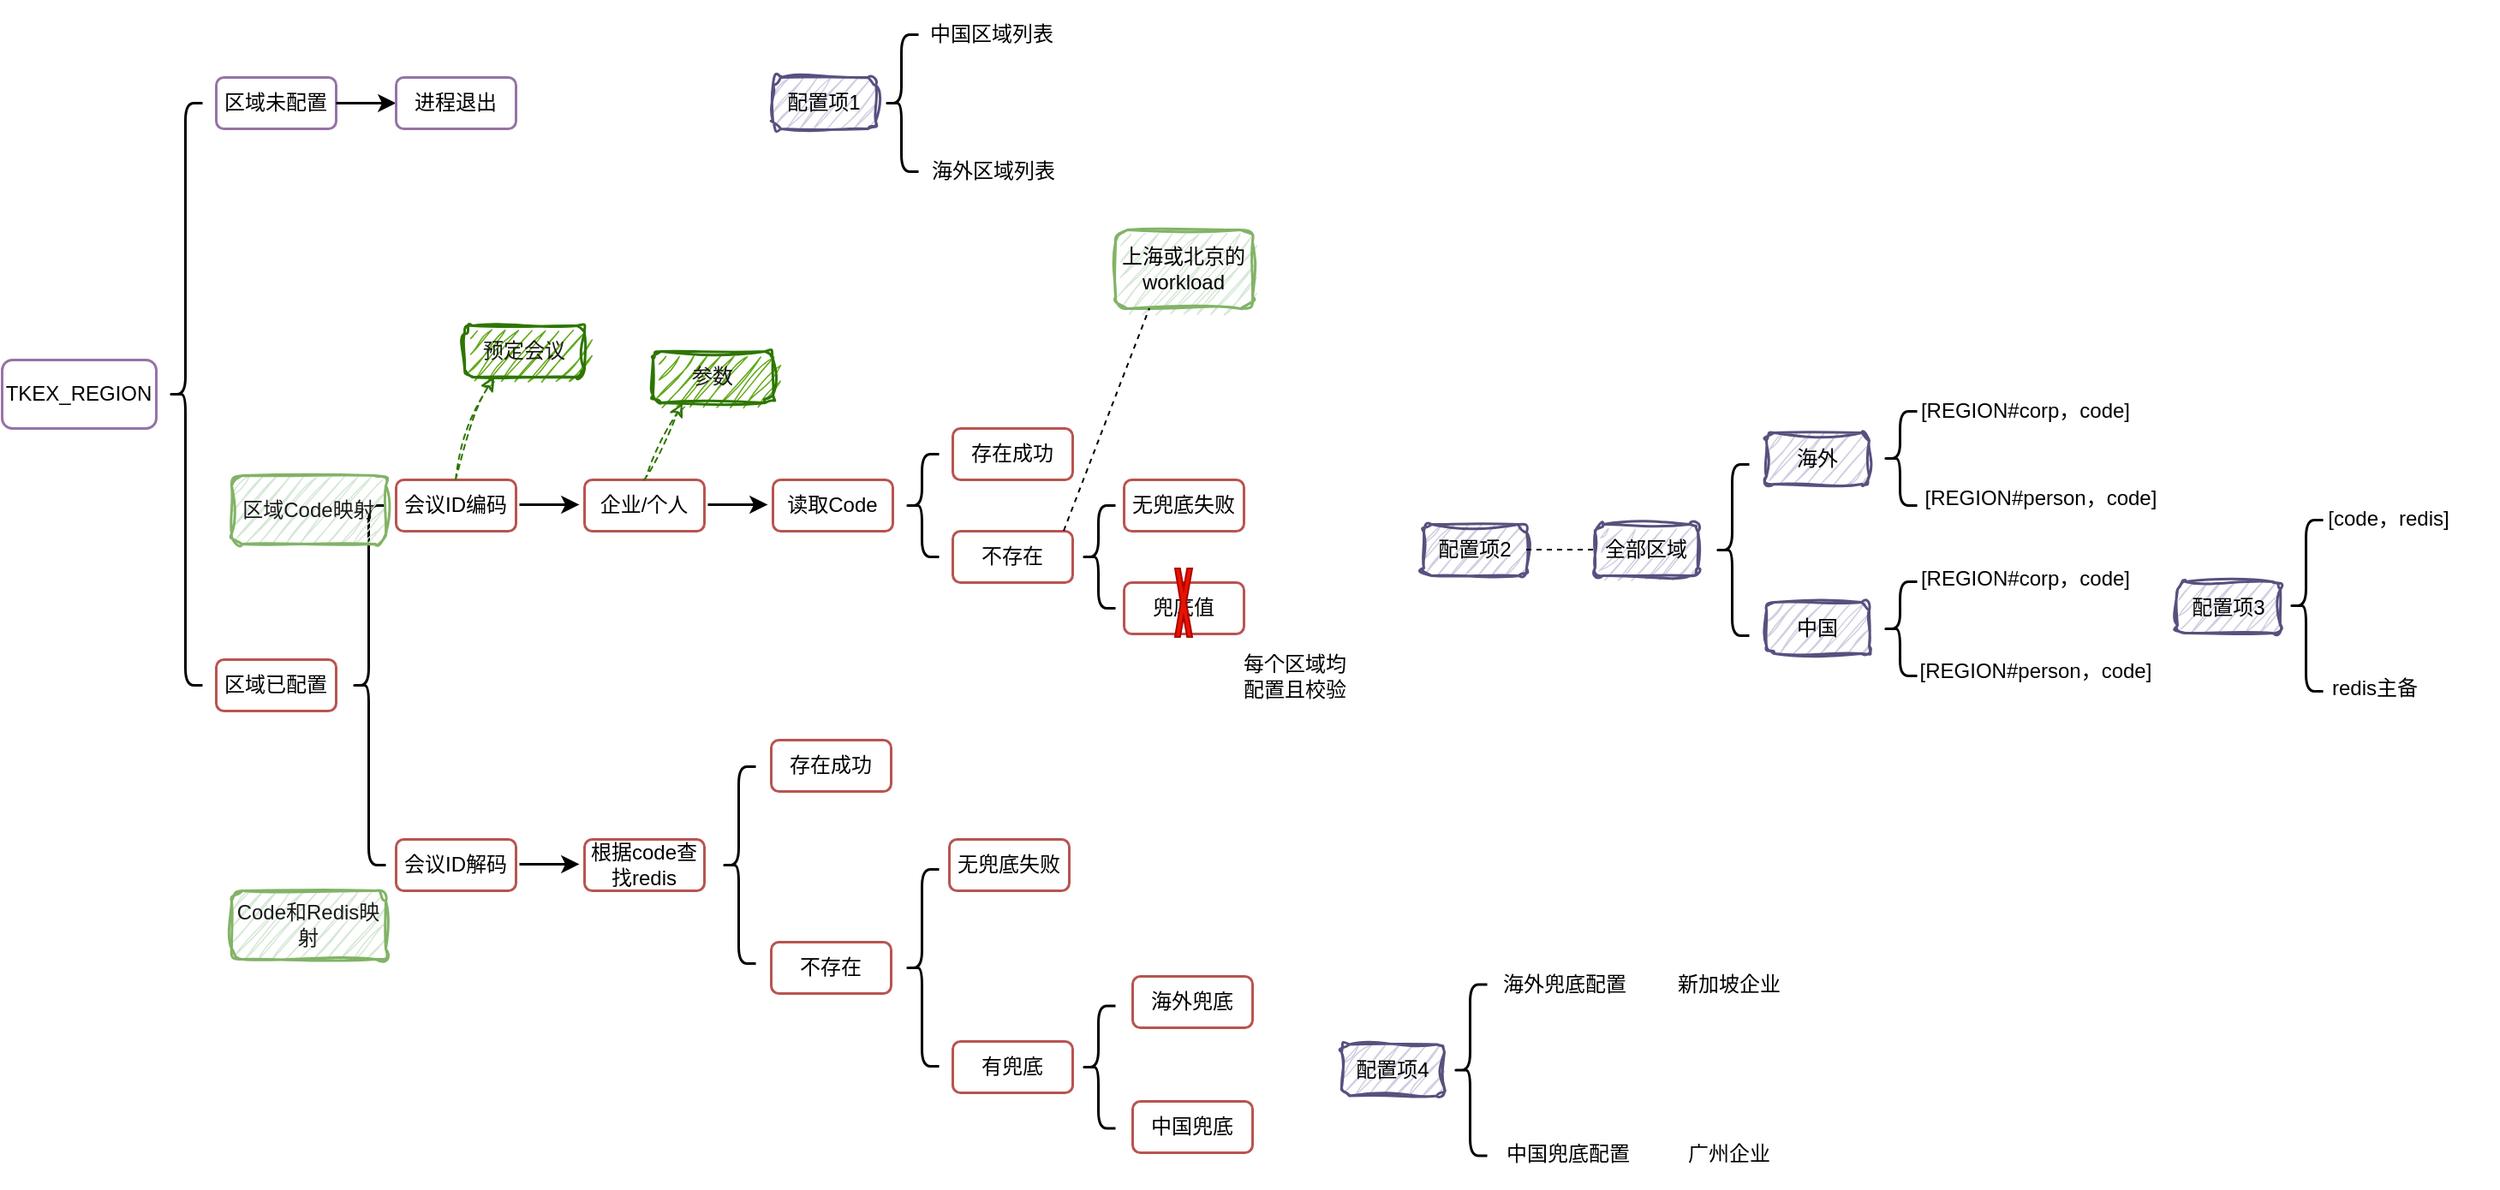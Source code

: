 <mxfile version="21.1.1" type="github">
  <diagram name="第 1 页" id="3ekTtO09td6I2QyxoWbA">
    <mxGraphModel dx="1257" dy="687" grid="1" gridSize="10" guides="1" tooltips="1" connect="1" arrows="1" fold="1" page="1" pageScale="1" pageWidth="827" pageHeight="1169" math="0" shadow="0">
      <root>
        <mxCell id="0" />
        <mxCell id="1" parent="0" />
        <mxCell id="S5WVxqrFyPBs2DXpXE_U-1" value="TKEX_REGION" style="rounded=1;whiteSpace=wrap;html=1;fillColor=none;strokeColor=#9673a6;strokeWidth=1.5;" vertex="1" parent="1">
          <mxGeometry x="50" y="210" width="90" height="40" as="geometry" />
        </mxCell>
        <mxCell id="S5WVxqrFyPBs2DXpXE_U-2" value="" style="shape=curlyBracket;whiteSpace=wrap;html=1;rounded=1;labelPosition=left;verticalLabelPosition=middle;align=right;verticalAlign=middle;strokeWidth=1.5;" vertex="1" parent="1">
          <mxGeometry x="147" y="60" width="20" height="340" as="geometry" />
        </mxCell>
        <mxCell id="S5WVxqrFyPBs2DXpXE_U-3" value="区域未配置" style="rounded=1;whiteSpace=wrap;html=1;fillColor=none;strokeColor=#9673a6;strokeWidth=1.5;" vertex="1" parent="1">
          <mxGeometry x="175" y="45" width="70" height="30" as="geometry" />
        </mxCell>
        <mxCell id="S5WVxqrFyPBs2DXpXE_U-5" value="" style="endArrow=classic;html=1;rounded=0;strokeWidth=1.5;exitX=1;exitY=0.5;exitDx=0;exitDy=0;" edge="1" parent="1" source="S5WVxqrFyPBs2DXpXE_U-3">
          <mxGeometry width="50" height="50" relative="1" as="geometry">
            <mxPoint x="390" y="190" as="sourcePoint" />
            <mxPoint x="280" y="60" as="targetPoint" />
          </mxGeometry>
        </mxCell>
        <mxCell id="S5WVxqrFyPBs2DXpXE_U-6" value="中国区域列表" style="rounded=1;whiteSpace=wrap;html=1;fillColor=none;strokeColor=none;strokeWidth=1.5;sketch=1;curveFitting=1;jiggle=2;" vertex="1" parent="1">
          <mxGeometry x="583" width="90" height="40" as="geometry" />
        </mxCell>
        <mxCell id="S5WVxqrFyPBs2DXpXE_U-7" value="海外区域列表" style="rounded=1;whiteSpace=wrap;html=1;fillColor=none;strokeColor=none;strokeWidth=1.5;sketch=1;curveFitting=1;jiggle=2;" vertex="1" parent="1">
          <mxGeometry x="584" y="80" width="90" height="40" as="geometry" />
        </mxCell>
        <mxCell id="S5WVxqrFyPBs2DXpXE_U-8" value="配置项1" style="rounded=1;whiteSpace=wrap;html=1;fillColor=#d0cee2;strokeColor=#56517e;strokeWidth=1.5;shadow=0;sketch=1;curveFitting=1;jiggle=2;" vertex="1" parent="1">
          <mxGeometry x="500" y="45" width="60" height="30" as="geometry" />
        </mxCell>
        <mxCell id="S5WVxqrFyPBs2DXpXE_U-9" value="" style="shape=curlyBracket;whiteSpace=wrap;html=1;rounded=1;labelPosition=left;verticalLabelPosition=middle;align=right;verticalAlign=middle;strokeWidth=1.5;" vertex="1" parent="1">
          <mxGeometry x="565" y="20" width="20" height="80" as="geometry" />
        </mxCell>
        <mxCell id="S5WVxqrFyPBs2DXpXE_U-11" value="" style="shape=curlyBracket;whiteSpace=wrap;html=1;rounded=1;labelPosition=left;verticalLabelPosition=middle;align=right;verticalAlign=middle;strokeWidth=1.5;" vertex="1" parent="1">
          <mxGeometry x="254" y="295" width="20" height="210" as="geometry" />
        </mxCell>
        <mxCell id="S5WVxqrFyPBs2DXpXE_U-13" value="进程退出" style="rounded=1;whiteSpace=wrap;html=1;fillColor=none;strokeColor=#9673a6;strokeWidth=1.5;" vertex="1" parent="1">
          <mxGeometry x="280" y="45" width="70" height="30" as="geometry" />
        </mxCell>
        <mxCell id="S5WVxqrFyPBs2DXpXE_U-16" value="区域已配置" style="rounded=1;whiteSpace=wrap;html=1;fillColor=none;strokeColor=#b85450;strokeWidth=1.5;" vertex="1" parent="1">
          <mxGeometry x="175" y="385" width="70" height="30" as="geometry" />
        </mxCell>
        <mxCell id="S5WVxqrFyPBs2DXpXE_U-17" value="会议ID编码" style="rounded=1;whiteSpace=wrap;html=1;fillColor=none;strokeColor=#b85450;strokeWidth=1.5;" vertex="1" parent="1">
          <mxGeometry x="280" y="280" width="70" height="30" as="geometry" />
        </mxCell>
        <mxCell id="S5WVxqrFyPBs2DXpXE_U-18" value="会议ID解码" style="rounded=1;whiteSpace=wrap;html=1;fillColor=none;strokeColor=#b85450;strokeWidth=1.5;" vertex="1" parent="1">
          <mxGeometry x="280" y="490" width="70" height="30" as="geometry" />
        </mxCell>
        <mxCell id="S5WVxqrFyPBs2DXpXE_U-19" value="&lt;font color=&quot;#1a1a1a&quot;&gt;预定会议&lt;/font&gt;" style="rounded=1;whiteSpace=wrap;html=1;fillColor=#60a917;strokeColor=#2D7600;strokeWidth=1.5;sketch=1;curveFitting=1;jiggle=2;fontColor=#ffffff;" vertex="1" parent="1">
          <mxGeometry x="320" y="190" width="70" height="30" as="geometry" />
        </mxCell>
        <mxCell id="S5WVxqrFyPBs2DXpXE_U-20" value="" style="curved=1;endArrow=classic;html=1;rounded=0;exitX=0.5;exitY=0;exitDx=0;exitDy=0;entryX=0.25;entryY=1;entryDx=0;entryDy=0;dashed=1;sketch=1;curveFitting=1;jiggle=2;fillColor=#60a917;strokeColor=#2D7600;" edge="1" parent="1" source="S5WVxqrFyPBs2DXpXE_U-17" target="S5WVxqrFyPBs2DXpXE_U-19">
          <mxGeometry width="50" height="50" relative="1" as="geometry">
            <mxPoint x="390" y="360" as="sourcePoint" />
            <mxPoint x="340" y="220" as="targetPoint" />
            <Array as="points">
              <mxPoint x="320" y="250" />
            </Array>
          </mxGeometry>
        </mxCell>
        <mxCell id="S5WVxqrFyPBs2DXpXE_U-22" value="企业/个人" style="rounded=1;whiteSpace=wrap;html=1;fillColor=none;strokeColor=#b85450;strokeWidth=1.5;" vertex="1" parent="1">
          <mxGeometry x="390" y="280" width="70" height="30" as="geometry" />
        </mxCell>
        <mxCell id="S5WVxqrFyPBs2DXpXE_U-23" value="" style="endArrow=classic;html=1;rounded=0;strokeWidth=1.5;exitX=1;exitY=0.5;exitDx=0;exitDy=0;" edge="1" parent="1">
          <mxGeometry width="50" height="50" relative="1" as="geometry">
            <mxPoint x="352" y="294.5" as="sourcePoint" />
            <mxPoint x="387" y="294.5" as="targetPoint" />
          </mxGeometry>
        </mxCell>
        <mxCell id="S5WVxqrFyPBs2DXpXE_U-24" value="[REGION#corp，code]" style="rounded=1;whiteSpace=wrap;html=1;fillColor=none;strokeColor=none;strokeWidth=1.5;sketch=1;curveFitting=1;jiggle=2;" vertex="1" parent="1">
          <mxGeometry x="1168" y="220" width="127" height="40" as="geometry" />
        </mxCell>
        <mxCell id="S5WVxqrFyPBs2DXpXE_U-26" value="配置项2" style="rounded=1;whiteSpace=wrap;html=1;fillColor=#d0cee2;strokeColor=#56517e;strokeWidth=1.5;shadow=0;sketch=1;curveFitting=1;jiggle=2;" vertex="1" parent="1">
          <mxGeometry x="880" y="306" width="60" height="30" as="geometry" />
        </mxCell>
        <mxCell id="S5WVxqrFyPBs2DXpXE_U-27" value="" style="shape=curlyBracket;whiteSpace=wrap;html=1;rounded=1;labelPosition=left;verticalLabelPosition=middle;align=right;verticalAlign=middle;strokeWidth=1.5;" vertex="1" parent="1">
          <mxGeometry x="1050" y="271" width="20" height="100" as="geometry" />
        </mxCell>
        <mxCell id="S5WVxqrFyPBs2DXpXE_U-28" value="读取Code" style="rounded=1;whiteSpace=wrap;html=1;fillColor=none;strokeColor=#b85450;strokeWidth=1.5;" vertex="1" parent="1">
          <mxGeometry x="500" y="280" width="70" height="30" as="geometry" />
        </mxCell>
        <mxCell id="S5WVxqrFyPBs2DXpXE_U-29" value="" style="endArrow=classic;html=1;rounded=0;strokeWidth=1.5;exitX=1;exitY=0.5;exitDx=0;exitDy=0;" edge="1" parent="1">
          <mxGeometry width="50" height="50" relative="1" as="geometry">
            <mxPoint x="462" y="294.5" as="sourcePoint" />
            <mxPoint x="497" y="294.5" as="targetPoint" />
          </mxGeometry>
        </mxCell>
        <mxCell id="S5WVxqrFyPBs2DXpXE_U-30" value="存在成功" style="rounded=1;whiteSpace=wrap;html=1;fillColor=none;strokeColor=#b85450;strokeWidth=1.5;" vertex="1" parent="1">
          <mxGeometry x="605" y="250" width="70" height="30" as="geometry" />
        </mxCell>
        <mxCell id="S5WVxqrFyPBs2DXpXE_U-31" value="" style="shape=curlyBracket;whiteSpace=wrap;html=1;rounded=1;labelPosition=left;verticalLabelPosition=middle;align=right;verticalAlign=middle;strokeWidth=1.5;" vertex="1" parent="1">
          <mxGeometry x="577" y="265" width="20" height="60" as="geometry" />
        </mxCell>
        <mxCell id="S5WVxqrFyPBs2DXpXE_U-32" value="不存在" style="rounded=1;whiteSpace=wrap;html=1;fillColor=none;strokeColor=#b85450;strokeWidth=1.5;" vertex="1" parent="1">
          <mxGeometry x="605" y="310" width="70" height="30" as="geometry" />
        </mxCell>
        <mxCell id="S5WVxqrFyPBs2DXpXE_U-41" value="[REGION#person，code]" style="rounded=1;whiteSpace=wrap;html=1;fillColor=none;strokeColor=none;strokeWidth=1.5;sketch=1;curveFitting=1;jiggle=2;" vertex="1" parent="1">
          <mxGeometry x="1168" y="271" width="145" height="40" as="geometry" />
        </mxCell>
        <mxCell id="S5WVxqrFyPBs2DXpXE_U-46" value="&lt;font color=&quot;#1a1a1a&quot;&gt;参数&lt;/font&gt;" style="rounded=1;whiteSpace=wrap;html=1;fillColor=#60a917;strokeColor=#2D7600;strokeWidth=1.5;sketch=1;curveFitting=1;jiggle=2;fontColor=#ffffff;" vertex="1" parent="1">
          <mxGeometry x="430" y="205" width="70" height="30" as="geometry" />
        </mxCell>
        <mxCell id="S5WVxqrFyPBs2DXpXE_U-47" value="" style="curved=1;endArrow=classic;html=1;rounded=0;exitX=0.5;exitY=0;exitDx=0;exitDy=0;entryX=0.25;entryY=1;entryDx=0;entryDy=0;dashed=1;sketch=1;curveFitting=1;jiggle=2;fillColor=#60a917;strokeColor=#2D7600;" edge="1" parent="1" source="S5WVxqrFyPBs2DXpXE_U-22" target="S5WVxqrFyPBs2DXpXE_U-46">
          <mxGeometry width="50" height="50" relative="1" as="geometry">
            <mxPoint x="325" y="290" as="sourcePoint" />
            <mxPoint x="348" y="230" as="targetPoint" />
            <Array as="points" />
          </mxGeometry>
        </mxCell>
        <mxCell id="S5WVxqrFyPBs2DXpXE_U-48" value="" style="shape=curlyBracket;whiteSpace=wrap;html=1;rounded=1;labelPosition=left;verticalLabelPosition=middle;align=right;verticalAlign=middle;strokeWidth=1.5;" vertex="1" parent="1">
          <mxGeometry x="470" y="447.5" width="20" height="115" as="geometry" />
        </mxCell>
        <mxCell id="S5WVxqrFyPBs2DXpXE_U-50" value="根据code查找redis" style="rounded=1;whiteSpace=wrap;html=1;fillColor=none;strokeColor=#b85450;strokeWidth=1.5;" vertex="1" parent="1">
          <mxGeometry x="390" y="490" width="70" height="30" as="geometry" />
        </mxCell>
        <mxCell id="S5WVxqrFyPBs2DXpXE_U-51" value="" style="endArrow=classic;html=1;rounded=0;strokeWidth=1.5;exitX=1;exitY=0.5;exitDx=0;exitDy=0;" edge="1" parent="1">
          <mxGeometry width="50" height="50" relative="1" as="geometry">
            <mxPoint x="352" y="504.5" as="sourcePoint" />
            <mxPoint x="387" y="504.5" as="targetPoint" />
          </mxGeometry>
        </mxCell>
        <mxCell id="S5WVxqrFyPBs2DXpXE_U-52" value="存在成功" style="rounded=1;whiteSpace=wrap;html=1;fillColor=none;strokeColor=#b85450;strokeWidth=1.5;" vertex="1" parent="1">
          <mxGeometry x="499" y="432" width="70" height="30" as="geometry" />
        </mxCell>
        <mxCell id="S5WVxqrFyPBs2DXpXE_U-53" value="不存在" style="rounded=1;whiteSpace=wrap;html=1;fillColor=none;strokeColor=#b85450;strokeWidth=1.5;" vertex="1" parent="1">
          <mxGeometry x="499" y="550" width="70" height="30" as="geometry" />
        </mxCell>
        <mxCell id="S5WVxqrFyPBs2DXpXE_U-54" value="" style="shape=curlyBracket;whiteSpace=wrap;html=1;rounded=1;labelPosition=left;verticalLabelPosition=middle;align=right;verticalAlign=middle;strokeWidth=1.5;" vertex="1" parent="1">
          <mxGeometry x="577" y="507.5" width="20" height="115" as="geometry" />
        </mxCell>
        <mxCell id="S5WVxqrFyPBs2DXpXE_U-55" value="无兜底失败" style="rounded=1;whiteSpace=wrap;html=1;fillColor=none;strokeColor=#b85450;strokeWidth=1.5;" vertex="1" parent="1">
          <mxGeometry x="603" y="490" width="70" height="30" as="geometry" />
        </mxCell>
        <mxCell id="S5WVxqrFyPBs2DXpXE_U-56" value="有兜底" style="rounded=1;whiteSpace=wrap;html=1;fillColor=none;strokeColor=#b85450;strokeWidth=1.5;" vertex="1" parent="1">
          <mxGeometry x="605" y="608" width="70" height="30" as="geometry" />
        </mxCell>
        <mxCell id="S5WVxqrFyPBs2DXpXE_U-57" value="" style="shape=curlyBracket;whiteSpace=wrap;html=1;rounded=1;labelPosition=left;verticalLabelPosition=middle;align=right;verticalAlign=middle;strokeWidth=1.5;" vertex="1" parent="1">
          <mxGeometry x="680" y="587.25" width="20" height="71.5" as="geometry" />
        </mxCell>
        <mxCell id="S5WVxqrFyPBs2DXpXE_U-58" value="海外兜底" style="rounded=1;whiteSpace=wrap;html=1;fillColor=none;strokeColor=#b85450;strokeWidth=1.5;" vertex="1" parent="1">
          <mxGeometry x="710" y="570" width="70" height="30" as="geometry" />
        </mxCell>
        <mxCell id="S5WVxqrFyPBs2DXpXE_U-59" value="中国兜底" style="rounded=1;whiteSpace=wrap;html=1;fillColor=none;strokeColor=#b85450;strokeWidth=1.5;" vertex="1" parent="1">
          <mxGeometry x="710" y="643" width="70" height="30" as="geometry" />
        </mxCell>
        <mxCell id="S5WVxqrFyPBs2DXpXE_U-60" value="海外兜底配置" style="rounded=1;whiteSpace=wrap;html=1;fillColor=none;strokeColor=none;strokeWidth=1.5;sketch=1;curveFitting=1;jiggle=2;" vertex="1" parent="1">
          <mxGeometry x="898.5" y="555" width="127" height="40" as="geometry" />
        </mxCell>
        <mxCell id="S5WVxqrFyPBs2DXpXE_U-61" value="配置项4" style="rounded=1;whiteSpace=wrap;html=1;fillColor=#d0cee2;strokeColor=#56517e;strokeWidth=1.5;shadow=0;sketch=1;curveFitting=1;jiggle=2;" vertex="1" parent="1">
          <mxGeometry x="832" y="609.75" width="60" height="30" as="geometry" />
        </mxCell>
        <mxCell id="S5WVxqrFyPBs2DXpXE_U-62" value="" style="shape=curlyBracket;whiteSpace=wrap;html=1;rounded=1;labelPosition=left;verticalLabelPosition=middle;align=right;verticalAlign=middle;strokeWidth=1.5;" vertex="1" parent="1">
          <mxGeometry x="897" y="574.75" width="20" height="100" as="geometry" />
        </mxCell>
        <mxCell id="S5WVxqrFyPBs2DXpXE_U-68" value="[code，redis]" style="rounded=1;whiteSpace=wrap;html=1;fillColor=none;strokeColor=none;strokeWidth=1.5;sketch=1;curveFitting=1;jiggle=2;" vertex="1" parent="1">
          <mxGeometry x="1380" y="282.5" width="127" height="40" as="geometry" />
        </mxCell>
        <mxCell id="S5WVxqrFyPBs2DXpXE_U-69" value="配置项3" style="rounded=1;whiteSpace=wrap;html=1;fillColor=#d0cee2;strokeColor=#56517e;strokeWidth=1.5;shadow=0;sketch=1;curveFitting=1;jiggle=2;" vertex="1" parent="1">
          <mxGeometry x="1320" y="339.5" width="60" height="30" as="geometry" />
        </mxCell>
        <mxCell id="S5WVxqrFyPBs2DXpXE_U-70" value="" style="shape=curlyBracket;whiteSpace=wrap;html=1;rounded=1;labelPosition=left;verticalLabelPosition=middle;align=right;verticalAlign=middle;strokeWidth=1.5;" vertex="1" parent="1">
          <mxGeometry x="1385" y="303.5" width="20" height="100" as="geometry" />
        </mxCell>
        <mxCell id="S5WVxqrFyPBs2DXpXE_U-76" value="redis主备" style="rounded=1;whiteSpace=wrap;html=1;fillColor=none;strokeColor=none;strokeWidth=1.5;sketch=1;curveFitting=1;jiggle=2;" vertex="1" parent="1">
          <mxGeometry x="1372" y="381.5" width="127" height="40" as="geometry" />
        </mxCell>
        <mxCell id="S5WVxqrFyPBs2DXpXE_U-77" value="中国兜底配置" style="rounded=1;whiteSpace=wrap;html=1;fillColor=none;strokeColor=none;strokeWidth=1.5;sketch=1;curveFitting=1;jiggle=2;" vertex="1" parent="1">
          <mxGeometry x="901" y="654" width="127" height="40" as="geometry" />
        </mxCell>
        <mxCell id="S5WVxqrFyPBs2DXpXE_U-78" value="广州企业" style="rounded=1;whiteSpace=wrap;html=1;fillColor=none;strokeColor=none;strokeWidth=1.5;sketch=1;curveFitting=1;jiggle=2;" vertex="1" parent="1">
          <mxGeometry x="995" y="654" width="127" height="40" as="geometry" />
        </mxCell>
        <mxCell id="S5WVxqrFyPBs2DXpXE_U-79" value="新加坡企业" style="rounded=1;whiteSpace=wrap;html=1;fillColor=none;strokeColor=none;strokeWidth=1.5;sketch=1;curveFitting=1;jiggle=2;" vertex="1" parent="1">
          <mxGeometry x="995" y="555" width="127" height="40" as="geometry" />
        </mxCell>
        <mxCell id="S5WVxqrFyPBs2DXpXE_U-82" value="上海或北京的workload" style="rounded=1;whiteSpace=wrap;html=1;fillColor=#d5e8d4;strokeColor=#82b366;strokeWidth=1.5;shadow=0;sketch=1;curveFitting=1;jiggle=2;" vertex="1" parent="1">
          <mxGeometry x="700" y="134" width="80" height="46" as="geometry" />
        </mxCell>
        <mxCell id="S5WVxqrFyPBs2DXpXE_U-83" value="" style="endArrow=none;dashed=1;html=1;rounded=0;entryX=0.25;entryY=1;entryDx=0;entryDy=0;" edge="1" parent="1" target="S5WVxqrFyPBs2DXpXE_U-82">
          <mxGeometry width="50" height="50" relative="1" as="geometry">
            <mxPoint x="670" y="310" as="sourcePoint" />
            <mxPoint x="690" y="340" as="targetPoint" />
          </mxGeometry>
        </mxCell>
        <mxCell id="S5WVxqrFyPBs2DXpXE_U-84" value="全部区域" style="rounded=1;whiteSpace=wrap;html=1;fillColor=#d0cee2;strokeColor=#56517e;strokeWidth=1.5;shadow=0;sketch=1;curveFitting=1;jiggle=2;" vertex="1" parent="1">
          <mxGeometry x="980" y="306" width="60" height="30" as="geometry" />
        </mxCell>
        <mxCell id="S5WVxqrFyPBs2DXpXE_U-85" value="" style="endArrow=none;dashed=1;html=1;rounded=0;entryX=0;entryY=0.5;entryDx=0;entryDy=0;exitX=1;exitY=0.5;exitDx=0;exitDy=0;" edge="1" parent="1" source="S5WVxqrFyPBs2DXpXE_U-26" target="S5WVxqrFyPBs2DXpXE_U-84">
          <mxGeometry width="50" height="50" relative="1" as="geometry">
            <mxPoint x="840" y="322.5" as="sourcePoint" />
            <mxPoint x="890" y="192.5" as="targetPoint" />
          </mxGeometry>
        </mxCell>
        <mxCell id="S5WVxqrFyPBs2DXpXE_U-86" value="海外" style="rounded=1;whiteSpace=wrap;html=1;fillColor=#d0cee2;strokeColor=#56517e;strokeWidth=1.5;shadow=0;sketch=1;curveFitting=1;jiggle=2;" vertex="1" parent="1">
          <mxGeometry x="1080" y="252.5" width="60" height="30" as="geometry" />
        </mxCell>
        <mxCell id="S5WVxqrFyPBs2DXpXE_U-87" value="中国" style="rounded=1;whiteSpace=wrap;html=1;fillColor=#d0cee2;strokeColor=#56517e;strokeWidth=1.5;shadow=0;sketch=1;curveFitting=1;jiggle=2;" vertex="1" parent="1">
          <mxGeometry x="1080" y="351.5" width="60" height="30" as="geometry" />
        </mxCell>
        <mxCell id="S5WVxqrFyPBs2DXpXE_U-88" value="" style="shape=curlyBracket;whiteSpace=wrap;html=1;rounded=1;labelPosition=left;verticalLabelPosition=middle;align=right;verticalAlign=middle;strokeWidth=1.5;" vertex="1" parent="1">
          <mxGeometry x="1148" y="240" width="20" height="55" as="geometry" />
        </mxCell>
        <mxCell id="S5WVxqrFyPBs2DXpXE_U-89" value="" style="shape=curlyBracket;whiteSpace=wrap;html=1;rounded=1;labelPosition=left;verticalLabelPosition=middle;align=right;verticalAlign=middle;strokeWidth=1.5;" vertex="1" parent="1">
          <mxGeometry x="1148" y="339.5" width="20" height="55" as="geometry" />
        </mxCell>
        <mxCell id="S5WVxqrFyPBs2DXpXE_U-90" value="[REGION#corp，code]" style="rounded=1;whiteSpace=wrap;html=1;fillColor=none;strokeColor=none;strokeWidth=1.5;sketch=1;curveFitting=1;jiggle=2;" vertex="1" parent="1">
          <mxGeometry x="1168" y="317.5" width="127" height="40" as="geometry" />
        </mxCell>
        <mxCell id="S5WVxqrFyPBs2DXpXE_U-91" value="[REGION#person，code]" style="rounded=1;whiteSpace=wrap;html=1;fillColor=none;strokeColor=none;strokeWidth=1.5;sketch=1;curveFitting=1;jiggle=2;" vertex="1" parent="1">
          <mxGeometry x="1165" y="372" width="145" height="40" as="geometry" />
        </mxCell>
        <mxCell id="S5WVxqrFyPBs2DXpXE_U-92" value="" style="shape=curlyBracket;whiteSpace=wrap;html=1;rounded=1;labelPosition=left;verticalLabelPosition=middle;align=right;verticalAlign=middle;strokeWidth=1.5;" vertex="1" parent="1">
          <mxGeometry x="680" y="295" width="20" height="60" as="geometry" />
        </mxCell>
        <mxCell id="S5WVxqrFyPBs2DXpXE_U-93" value="无兜底失败" style="rounded=1;whiteSpace=wrap;html=1;fillColor=none;strokeColor=#b85450;strokeWidth=1.5;" vertex="1" parent="1">
          <mxGeometry x="705" y="280" width="70" height="30" as="geometry" />
        </mxCell>
        <mxCell id="S5WVxqrFyPBs2DXpXE_U-94" value="兜底值" style="rounded=1;whiteSpace=wrap;html=1;fillColor=none;strokeColor=#b85450;strokeWidth=1.5;" vertex="1" parent="1">
          <mxGeometry x="705" y="340" width="70" height="30" as="geometry" />
        </mxCell>
        <mxCell id="S5WVxqrFyPBs2DXpXE_U-95" value="" style="verticalLabelPosition=bottom;verticalAlign=top;html=1;shape=mxgraph.basic.x;fillColor=#e51400;strokeColor=#B20000;fontColor=#ffffff;" vertex="1" parent="1">
          <mxGeometry x="735" y="332" width="10" height="40" as="geometry" />
        </mxCell>
        <mxCell id="S5WVxqrFyPBs2DXpXE_U-96" value="&lt;font color=&quot;#1a1a1a&quot;&gt;区域Code映射&lt;/font&gt;" style="rounded=1;whiteSpace=wrap;html=1;fillColor=#d5e8d4;strokeColor=#82b366;strokeWidth=1.5;sketch=1;curveFitting=1;jiggle=2;" vertex="1" parent="1">
          <mxGeometry x="184" y="277.5" width="90" height="40" as="geometry" />
        </mxCell>
        <mxCell id="S5WVxqrFyPBs2DXpXE_U-97" value="&lt;font color=&quot;#1a1a1a&quot;&gt;Code和Redis映射&lt;/font&gt;" style="rounded=1;whiteSpace=wrap;html=1;fillColor=#d5e8d4;strokeColor=#82b366;strokeWidth=1.5;sketch=1;curveFitting=1;jiggle=2;" vertex="1" parent="1">
          <mxGeometry x="184" y="520" width="90" height="40" as="geometry" />
        </mxCell>
        <mxCell id="S5WVxqrFyPBs2DXpXE_U-99" value="每个区域均配置且校验" style="rounded=1;whiteSpace=wrap;html=1;fillColor=none;strokeColor=none;strokeWidth=1.5;sketch=1;curveFitting=1;jiggle=2;" vertex="1" parent="1">
          <mxGeometry x="770" y="369.5" width="70" height="50.5" as="geometry" />
        </mxCell>
      </root>
    </mxGraphModel>
  </diagram>
</mxfile>
